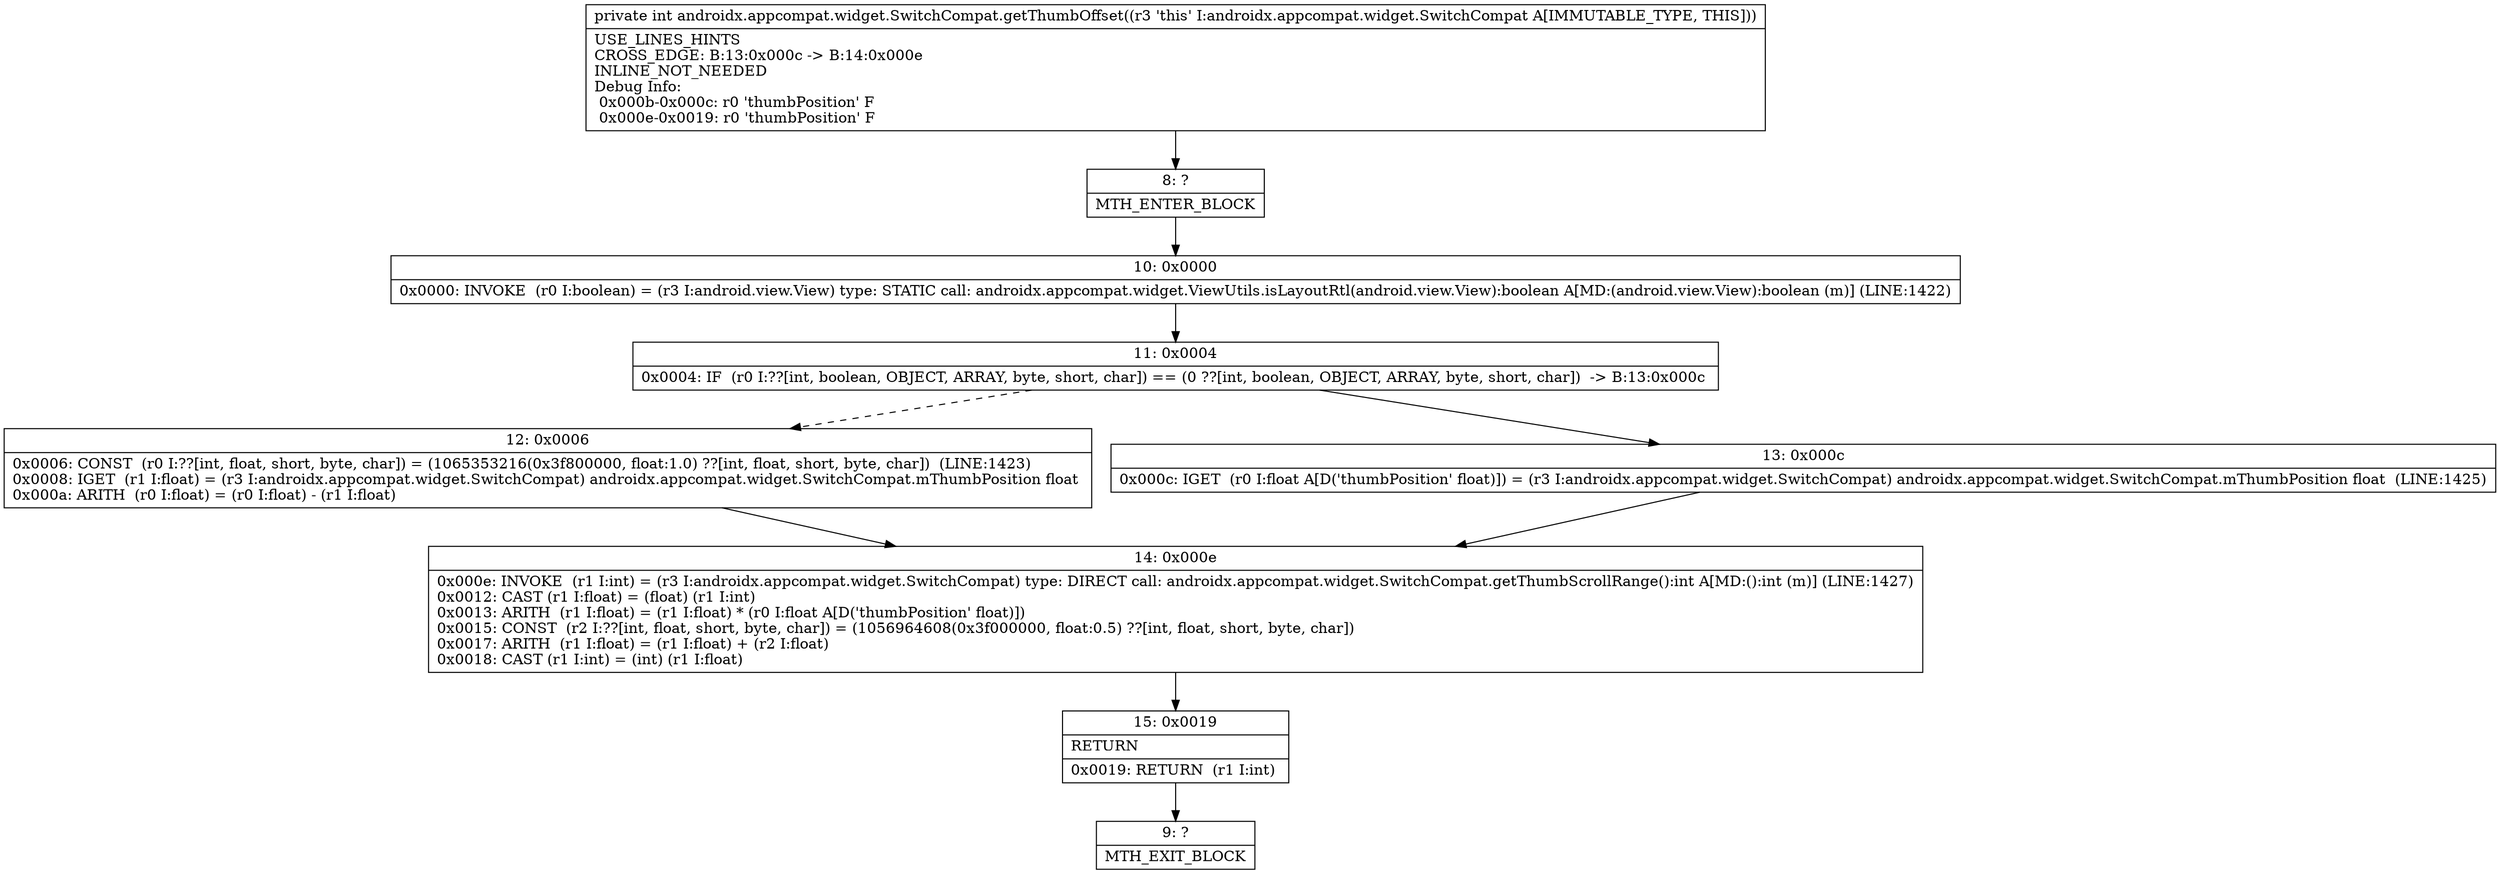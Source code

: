 digraph "CFG forandroidx.appcompat.widget.SwitchCompat.getThumbOffset()I" {
Node_8 [shape=record,label="{8\:\ ?|MTH_ENTER_BLOCK\l}"];
Node_10 [shape=record,label="{10\:\ 0x0000|0x0000: INVOKE  (r0 I:boolean) = (r3 I:android.view.View) type: STATIC call: androidx.appcompat.widget.ViewUtils.isLayoutRtl(android.view.View):boolean A[MD:(android.view.View):boolean (m)] (LINE:1422)\l}"];
Node_11 [shape=record,label="{11\:\ 0x0004|0x0004: IF  (r0 I:??[int, boolean, OBJECT, ARRAY, byte, short, char]) == (0 ??[int, boolean, OBJECT, ARRAY, byte, short, char])  \-\> B:13:0x000c \l}"];
Node_12 [shape=record,label="{12\:\ 0x0006|0x0006: CONST  (r0 I:??[int, float, short, byte, char]) = (1065353216(0x3f800000, float:1.0) ??[int, float, short, byte, char])  (LINE:1423)\l0x0008: IGET  (r1 I:float) = (r3 I:androidx.appcompat.widget.SwitchCompat) androidx.appcompat.widget.SwitchCompat.mThumbPosition float \l0x000a: ARITH  (r0 I:float) = (r0 I:float) \- (r1 I:float) \l}"];
Node_14 [shape=record,label="{14\:\ 0x000e|0x000e: INVOKE  (r1 I:int) = (r3 I:androidx.appcompat.widget.SwitchCompat) type: DIRECT call: androidx.appcompat.widget.SwitchCompat.getThumbScrollRange():int A[MD:():int (m)] (LINE:1427)\l0x0012: CAST (r1 I:float) = (float) (r1 I:int) \l0x0013: ARITH  (r1 I:float) = (r1 I:float) * (r0 I:float A[D('thumbPosition' float)]) \l0x0015: CONST  (r2 I:??[int, float, short, byte, char]) = (1056964608(0x3f000000, float:0.5) ??[int, float, short, byte, char]) \l0x0017: ARITH  (r1 I:float) = (r1 I:float) + (r2 I:float) \l0x0018: CAST (r1 I:int) = (int) (r1 I:float) \l}"];
Node_15 [shape=record,label="{15\:\ 0x0019|RETURN\l|0x0019: RETURN  (r1 I:int) \l}"];
Node_9 [shape=record,label="{9\:\ ?|MTH_EXIT_BLOCK\l}"];
Node_13 [shape=record,label="{13\:\ 0x000c|0x000c: IGET  (r0 I:float A[D('thumbPosition' float)]) = (r3 I:androidx.appcompat.widget.SwitchCompat) androidx.appcompat.widget.SwitchCompat.mThumbPosition float  (LINE:1425)\l}"];
MethodNode[shape=record,label="{private int androidx.appcompat.widget.SwitchCompat.getThumbOffset((r3 'this' I:androidx.appcompat.widget.SwitchCompat A[IMMUTABLE_TYPE, THIS]))  | USE_LINES_HINTS\lCROSS_EDGE: B:13:0x000c \-\> B:14:0x000e\lINLINE_NOT_NEEDED\lDebug Info:\l  0x000b\-0x000c: r0 'thumbPosition' F\l  0x000e\-0x0019: r0 'thumbPosition' F\l}"];
MethodNode -> Node_8;Node_8 -> Node_10;
Node_10 -> Node_11;
Node_11 -> Node_12[style=dashed];
Node_11 -> Node_13;
Node_12 -> Node_14;
Node_14 -> Node_15;
Node_15 -> Node_9;
Node_13 -> Node_14;
}

